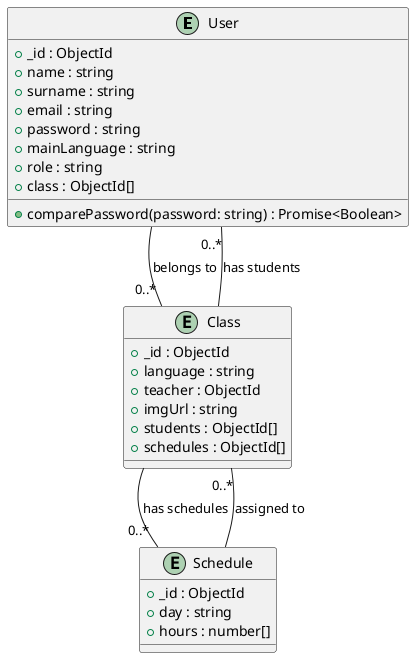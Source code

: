 @startuml

entity "User" as user {
  +_id : ObjectId
  +name : string
  +surname : string
  +email : string
  +password : string
  +mainLanguage : string
  +role : string
  +class : ObjectId[]
  +comparePassword(password: string) : Promise<Boolean>
}

entity "Class" as class {
  +_id : ObjectId
  +language : string
  +teacher : ObjectId
  +imgUrl : string
  +students : ObjectId[]
  +schedules : ObjectId[]
}

entity "Schedule" as schedule {
  +_id : ObjectId
  +day : string
  +hours : number[]
}

user -- "0..*" class : "belongs to"
class -- "0..*" user : "has students"
class -- "0..*" schedule : "has schedules"
schedule -- "0..*" class : "assigned to"

@enduml
